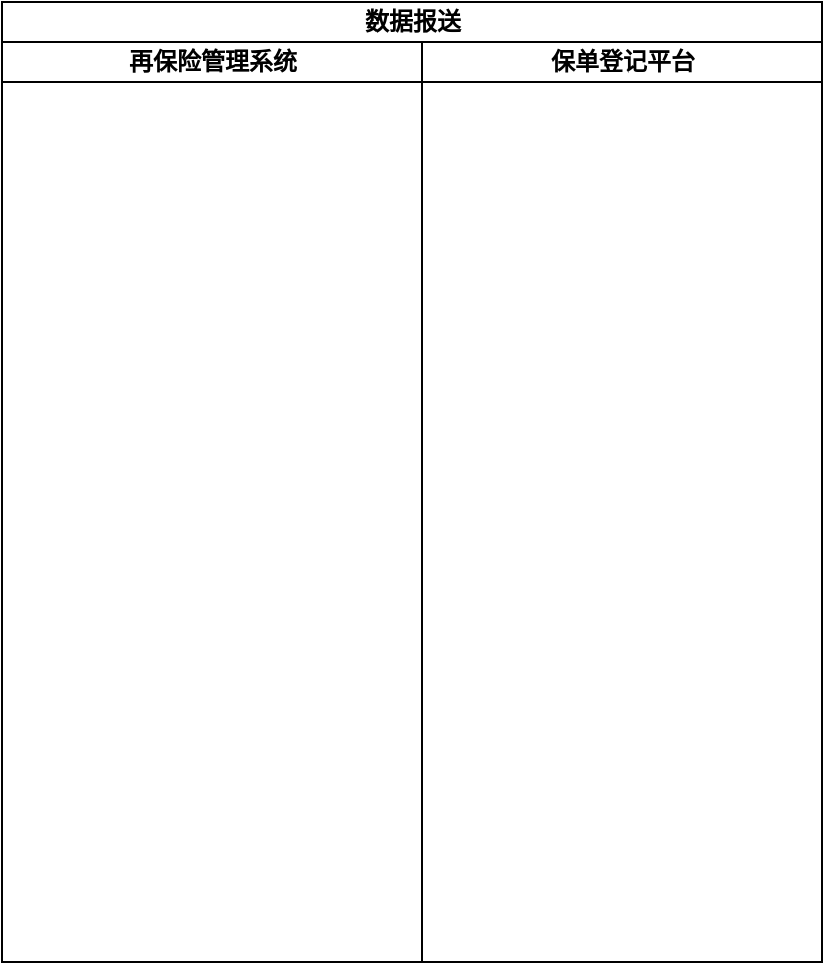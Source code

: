 <mxfile version="14.5.3" type="github">
  <diagram id="C5RBs43oDa-KdzZeNtuy" name="数据报送">
    <mxGraphModel dx="946" dy="646" grid="1" gridSize="10" guides="1" tooltips="1" connect="1" arrows="1" fold="1" page="1" pageScale="1" pageWidth="827" pageHeight="1169" math="0" shadow="0">
      <root>
        <mxCell id="WIyWlLk6GJQsqaUBKTNV-0" />
        <mxCell id="WIyWlLk6GJQsqaUBKTNV-1" parent="WIyWlLk6GJQsqaUBKTNV-0" />
        <mxCell id="RZsGq5OQt-czKsXhMypv-1" value="数据报送" style="swimlane;html=1;childLayout=stackLayout;resizeParent=1;resizeParentMax=0;startSize=20;" vertex="1" parent="WIyWlLk6GJQsqaUBKTNV-1">
          <mxGeometry x="170" y="80" width="410" height="480" as="geometry" />
        </mxCell>
        <mxCell id="RZsGq5OQt-czKsXhMypv-2" value="再保险管理系统" style="swimlane;html=1;startSize=20;" vertex="1" parent="RZsGq5OQt-czKsXhMypv-1">
          <mxGeometry y="20" width="210" height="460" as="geometry" />
        </mxCell>
        <mxCell id="RZsGq5OQt-czKsXhMypv-3" value="保单登记平台" style="swimlane;html=1;startSize=20;" vertex="1" parent="RZsGq5OQt-czKsXhMypv-1">
          <mxGeometry x="210" y="20" width="200" height="460" as="geometry" />
        </mxCell>
      </root>
    </mxGraphModel>
  </diagram>
</mxfile>
